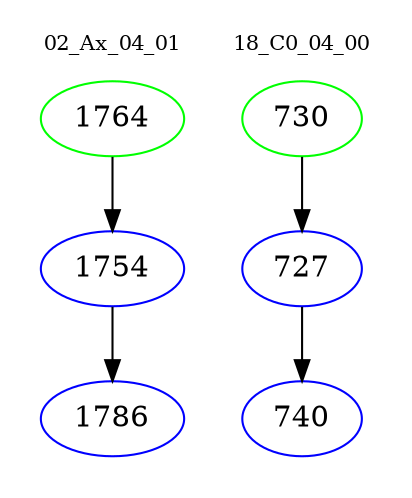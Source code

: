 digraph{
subgraph cluster_0 {
color = white
label = "02_Ax_04_01";
fontsize=10;
T0_1764 [label="1764", color="green"]
T0_1764 -> T0_1754 [color="black"]
T0_1754 [label="1754", color="blue"]
T0_1754 -> T0_1786 [color="black"]
T0_1786 [label="1786", color="blue"]
}
subgraph cluster_1 {
color = white
label = "18_C0_04_00";
fontsize=10;
T1_730 [label="730", color="green"]
T1_730 -> T1_727 [color="black"]
T1_727 [label="727", color="blue"]
T1_727 -> T1_740 [color="black"]
T1_740 [label="740", color="blue"]
}
}
